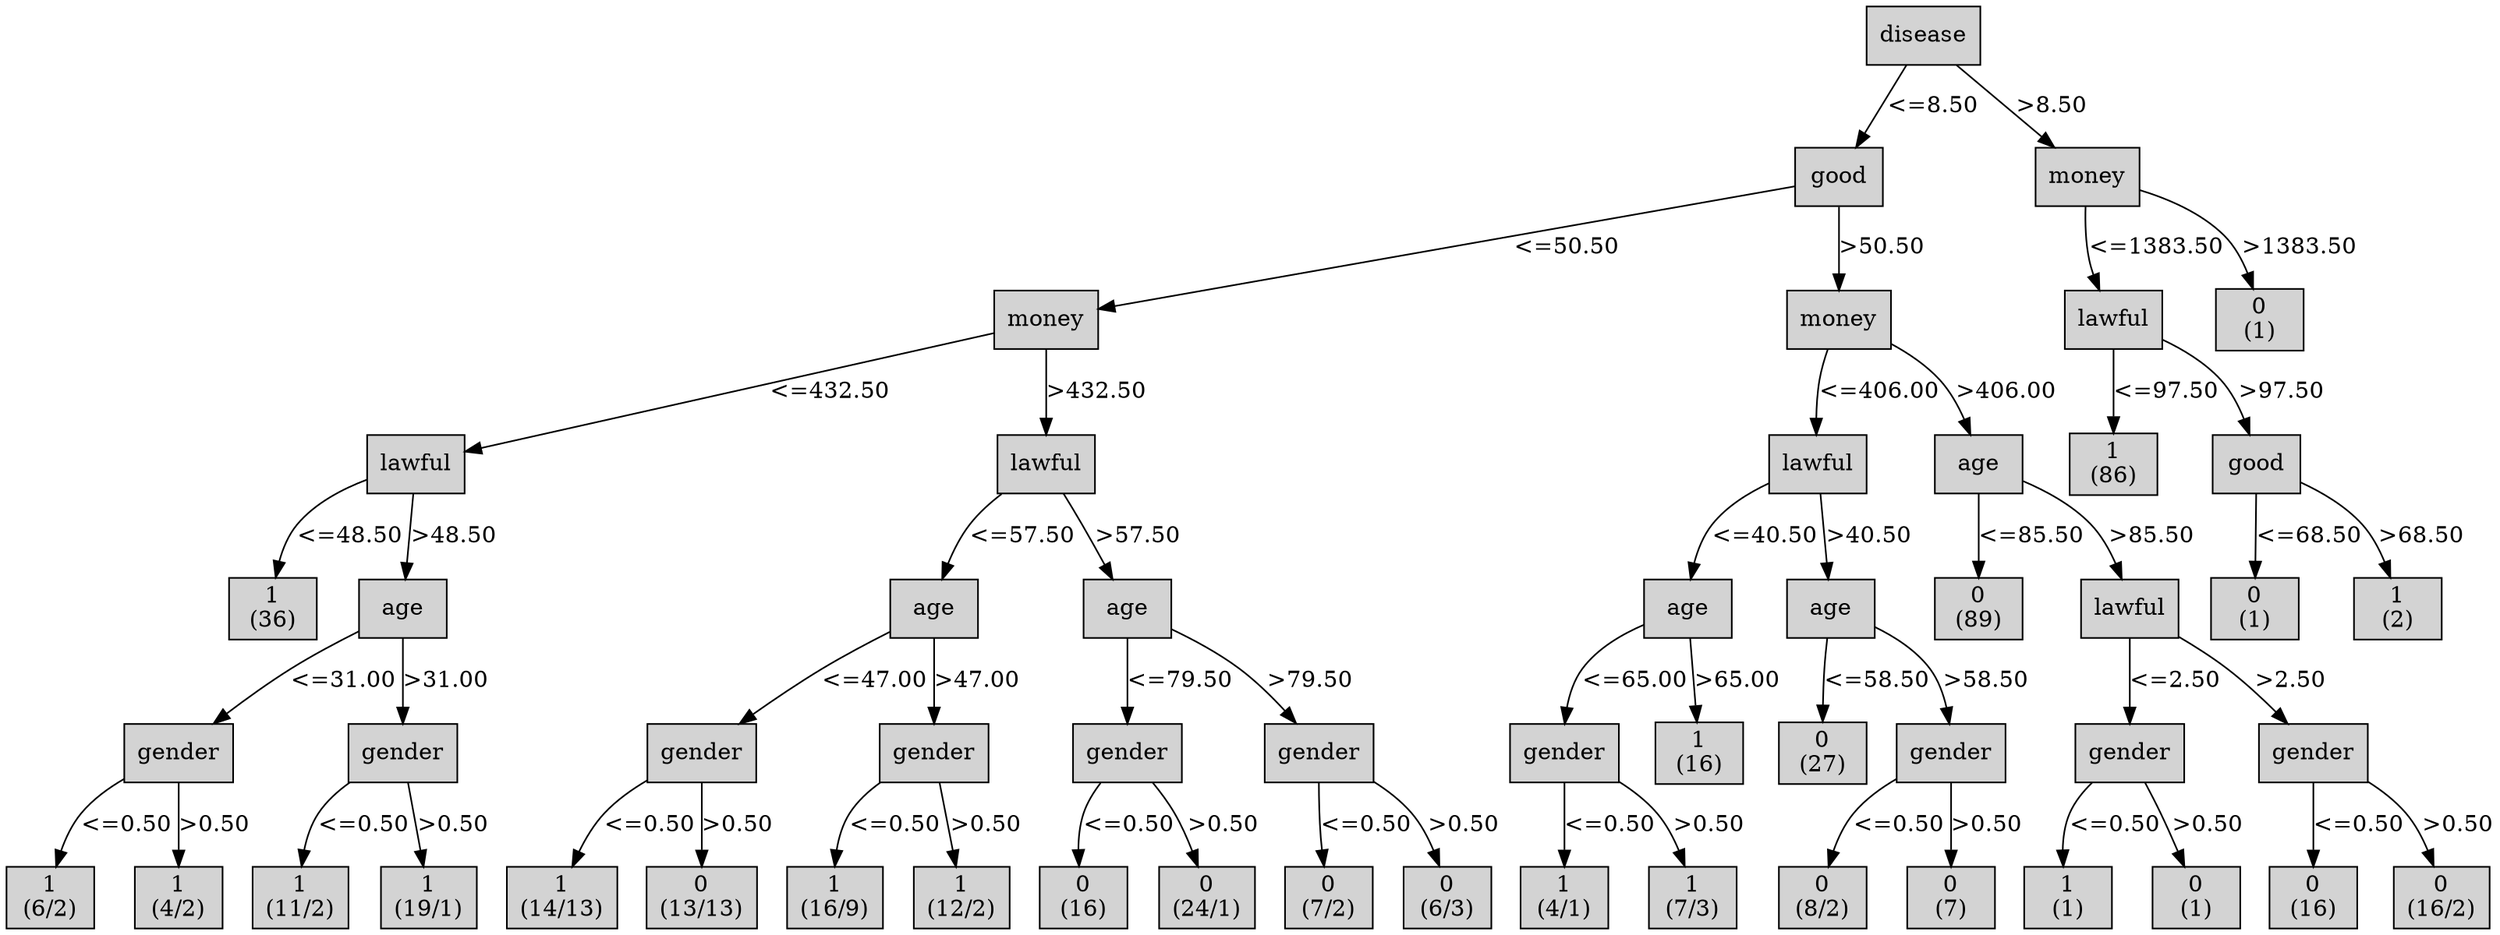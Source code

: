 digraph ID3_Tree {
"0" [shape=box, style=filled, label="disease
", weight=1]
"1" [shape=box, style=filled, label="good
", weight=2]
0 -> 1 [ label = "<=8.50"];
"2" [shape=box, style=filled, label="money
", weight=3]
1 -> 2 [ label = "<=50.50"];
"3" [shape=box, style=filled, label="lawful
", weight=4]
2 -> 3 [ label = "<=432.50"];
"4" [shape=box, style=filled, label="1
(36)
", weight=5]
3 -> 4 [ label = "<=48.50"];
"5" [shape=box, style=filled, label="age
", weight=5]
3 -> 5 [ label = ">48.50"];
"6" [shape=box, style=filled, label="gender
", weight=6]
5 -> 6 [ label = "<=31.00"];
"7" [shape=box, style=filled, label="1
(6/2)
", weight=7]
6 -> 7 [ label = "<=0.50"];
"8" [shape=box, style=filled, label="1
(4/2)
", weight=7]
6 -> 8 [ label = ">0.50"];
"9" [shape=box, style=filled, label="gender
", weight=6]
5 -> 9 [ label = ">31.00"];
"10" [shape=box, style=filled, label="1
(11/2)
", weight=7]
9 -> 10 [ label = "<=0.50"];
"11" [shape=box, style=filled, label="1
(19/1)
", weight=7]
9 -> 11 [ label = ">0.50"];
"12" [shape=box, style=filled, label="lawful
", weight=4]
2 -> 12 [ label = ">432.50"];
"13" [shape=box, style=filled, label="age
", weight=5]
12 -> 13 [ label = "<=57.50"];
"14" [shape=box, style=filled, label="gender
", weight=6]
13 -> 14 [ label = "<=47.00"];
"15" [shape=box, style=filled, label="1
(14/13)
", weight=7]
14 -> 15 [ label = "<=0.50"];
"16" [shape=box, style=filled, label="0
(13/13)
", weight=7]
14 -> 16 [ label = ">0.50"];
"17" [shape=box, style=filled, label="gender
", weight=6]
13 -> 17 [ label = ">47.00"];
"18" [shape=box, style=filled, label="1
(16/9)
", weight=7]
17 -> 18 [ label = "<=0.50"];
"19" [shape=box, style=filled, label="1
(12/2)
", weight=7]
17 -> 19 [ label = ">0.50"];
"20" [shape=box, style=filled, label="age
", weight=5]
12 -> 20 [ label = ">57.50"];
"21" [shape=box, style=filled, label="gender
", weight=6]
20 -> 21 [ label = "<=79.50"];
"22" [shape=box, style=filled, label="0
(16)
", weight=7]
21 -> 22 [ label = "<=0.50"];
"23" [shape=box, style=filled, label="0
(24/1)
", weight=7]
21 -> 23 [ label = ">0.50"];
"24" [shape=box, style=filled, label="gender
", weight=6]
20 -> 24 [ label = ">79.50"];
"25" [shape=box, style=filled, label="0
(7/2)
", weight=7]
24 -> 25 [ label = "<=0.50"];
"26" [shape=box, style=filled, label="0
(6/3)
", weight=7]
24 -> 26 [ label = ">0.50"];
"27" [shape=box, style=filled, label="money
", weight=3]
1 -> 27 [ label = ">50.50"];
"28" [shape=box, style=filled, label="lawful
", weight=4]
27 -> 28 [ label = "<=406.00"];
"29" [shape=box, style=filled, label="age
", weight=5]
28 -> 29 [ label = "<=40.50"];
"30" [shape=box, style=filled, label="gender
", weight=6]
29 -> 30 [ label = "<=65.00"];
"31" [shape=box, style=filled, label="1
(4/1)
", weight=7]
30 -> 31 [ label = "<=0.50"];
"32" [shape=box, style=filled, label="1
(7/3)
", weight=7]
30 -> 32 [ label = ">0.50"];
"33" [shape=box, style=filled, label="1
(16)
", weight=6]
29 -> 33 [ label = ">65.00"];
"34" [shape=box, style=filled, label="age
", weight=5]
28 -> 34 [ label = ">40.50"];
"35" [shape=box, style=filled, label="0
(27)
", weight=6]
34 -> 35 [ label = "<=58.50"];
"36" [shape=box, style=filled, label="gender
", weight=6]
34 -> 36 [ label = ">58.50"];
"37" [shape=box, style=filled, label="0
(8/2)
", weight=7]
36 -> 37 [ label = "<=0.50"];
"38" [shape=box, style=filled, label="0
(7)
", weight=7]
36 -> 38 [ label = ">0.50"];
"39" [shape=box, style=filled, label="age
", weight=4]
27 -> 39 [ label = ">406.00"];
"40" [shape=box, style=filled, label="0
(89)
", weight=5]
39 -> 40 [ label = "<=85.50"];
"41" [shape=box, style=filled, label="lawful
", weight=5]
39 -> 41 [ label = ">85.50"];
"42" [shape=box, style=filled, label="gender
", weight=6]
41 -> 42 [ label = "<=2.50"];
"43" [shape=box, style=filled, label="1
(1)
", weight=7]
42 -> 43 [ label = "<=0.50"];
"44" [shape=box, style=filled, label="0
(1)
", weight=7]
42 -> 44 [ label = ">0.50"];
"45" [shape=box, style=filled, label="gender
", weight=6]
41 -> 45 [ label = ">2.50"];
"46" [shape=box, style=filled, label="0
(16)
", weight=7]
45 -> 46 [ label = "<=0.50"];
"47" [shape=box, style=filled, label="0
(16/2)
", weight=7]
45 -> 47 [ label = ">0.50"];
"48" [shape=box, style=filled, label="money
", weight=2]
0 -> 48 [ label = ">8.50"];
"49" [shape=box, style=filled, label="lawful
", weight=3]
48 -> 49 [ label = "<=1383.50"];
"50" [shape=box, style=filled, label="1
(86)
", weight=4]
49 -> 50 [ label = "<=97.50"];
"51" [shape=box, style=filled, label="good
", weight=4]
49 -> 51 [ label = ">97.50"];
"52" [shape=box, style=filled, label="0
(1)
", weight=5]
51 -> 52 [ label = "<=68.50"];
"53" [shape=box, style=filled, label="1
(2)
", weight=5]
51 -> 53 [ label = ">68.50"];
"54" [shape=box, style=filled, label="0
(1)
", weight=3]
48 -> 54 [ label = ">1383.50"];
{rank=same; 0;};
{rank=same; 1;48;};
{rank=same; 2;27;49;54;};
{rank=same; 3;12;28;39;50;51;};
{rank=same; 4;5;13;20;29;34;40;41;52;53;};
{rank=same; 6;9;14;17;21;24;30;33;35;36;42;45;};
{rank=same; 7;8;10;11;15;16;18;19;22;23;25;26;31;32;37;38;43;44;46;47;};
}